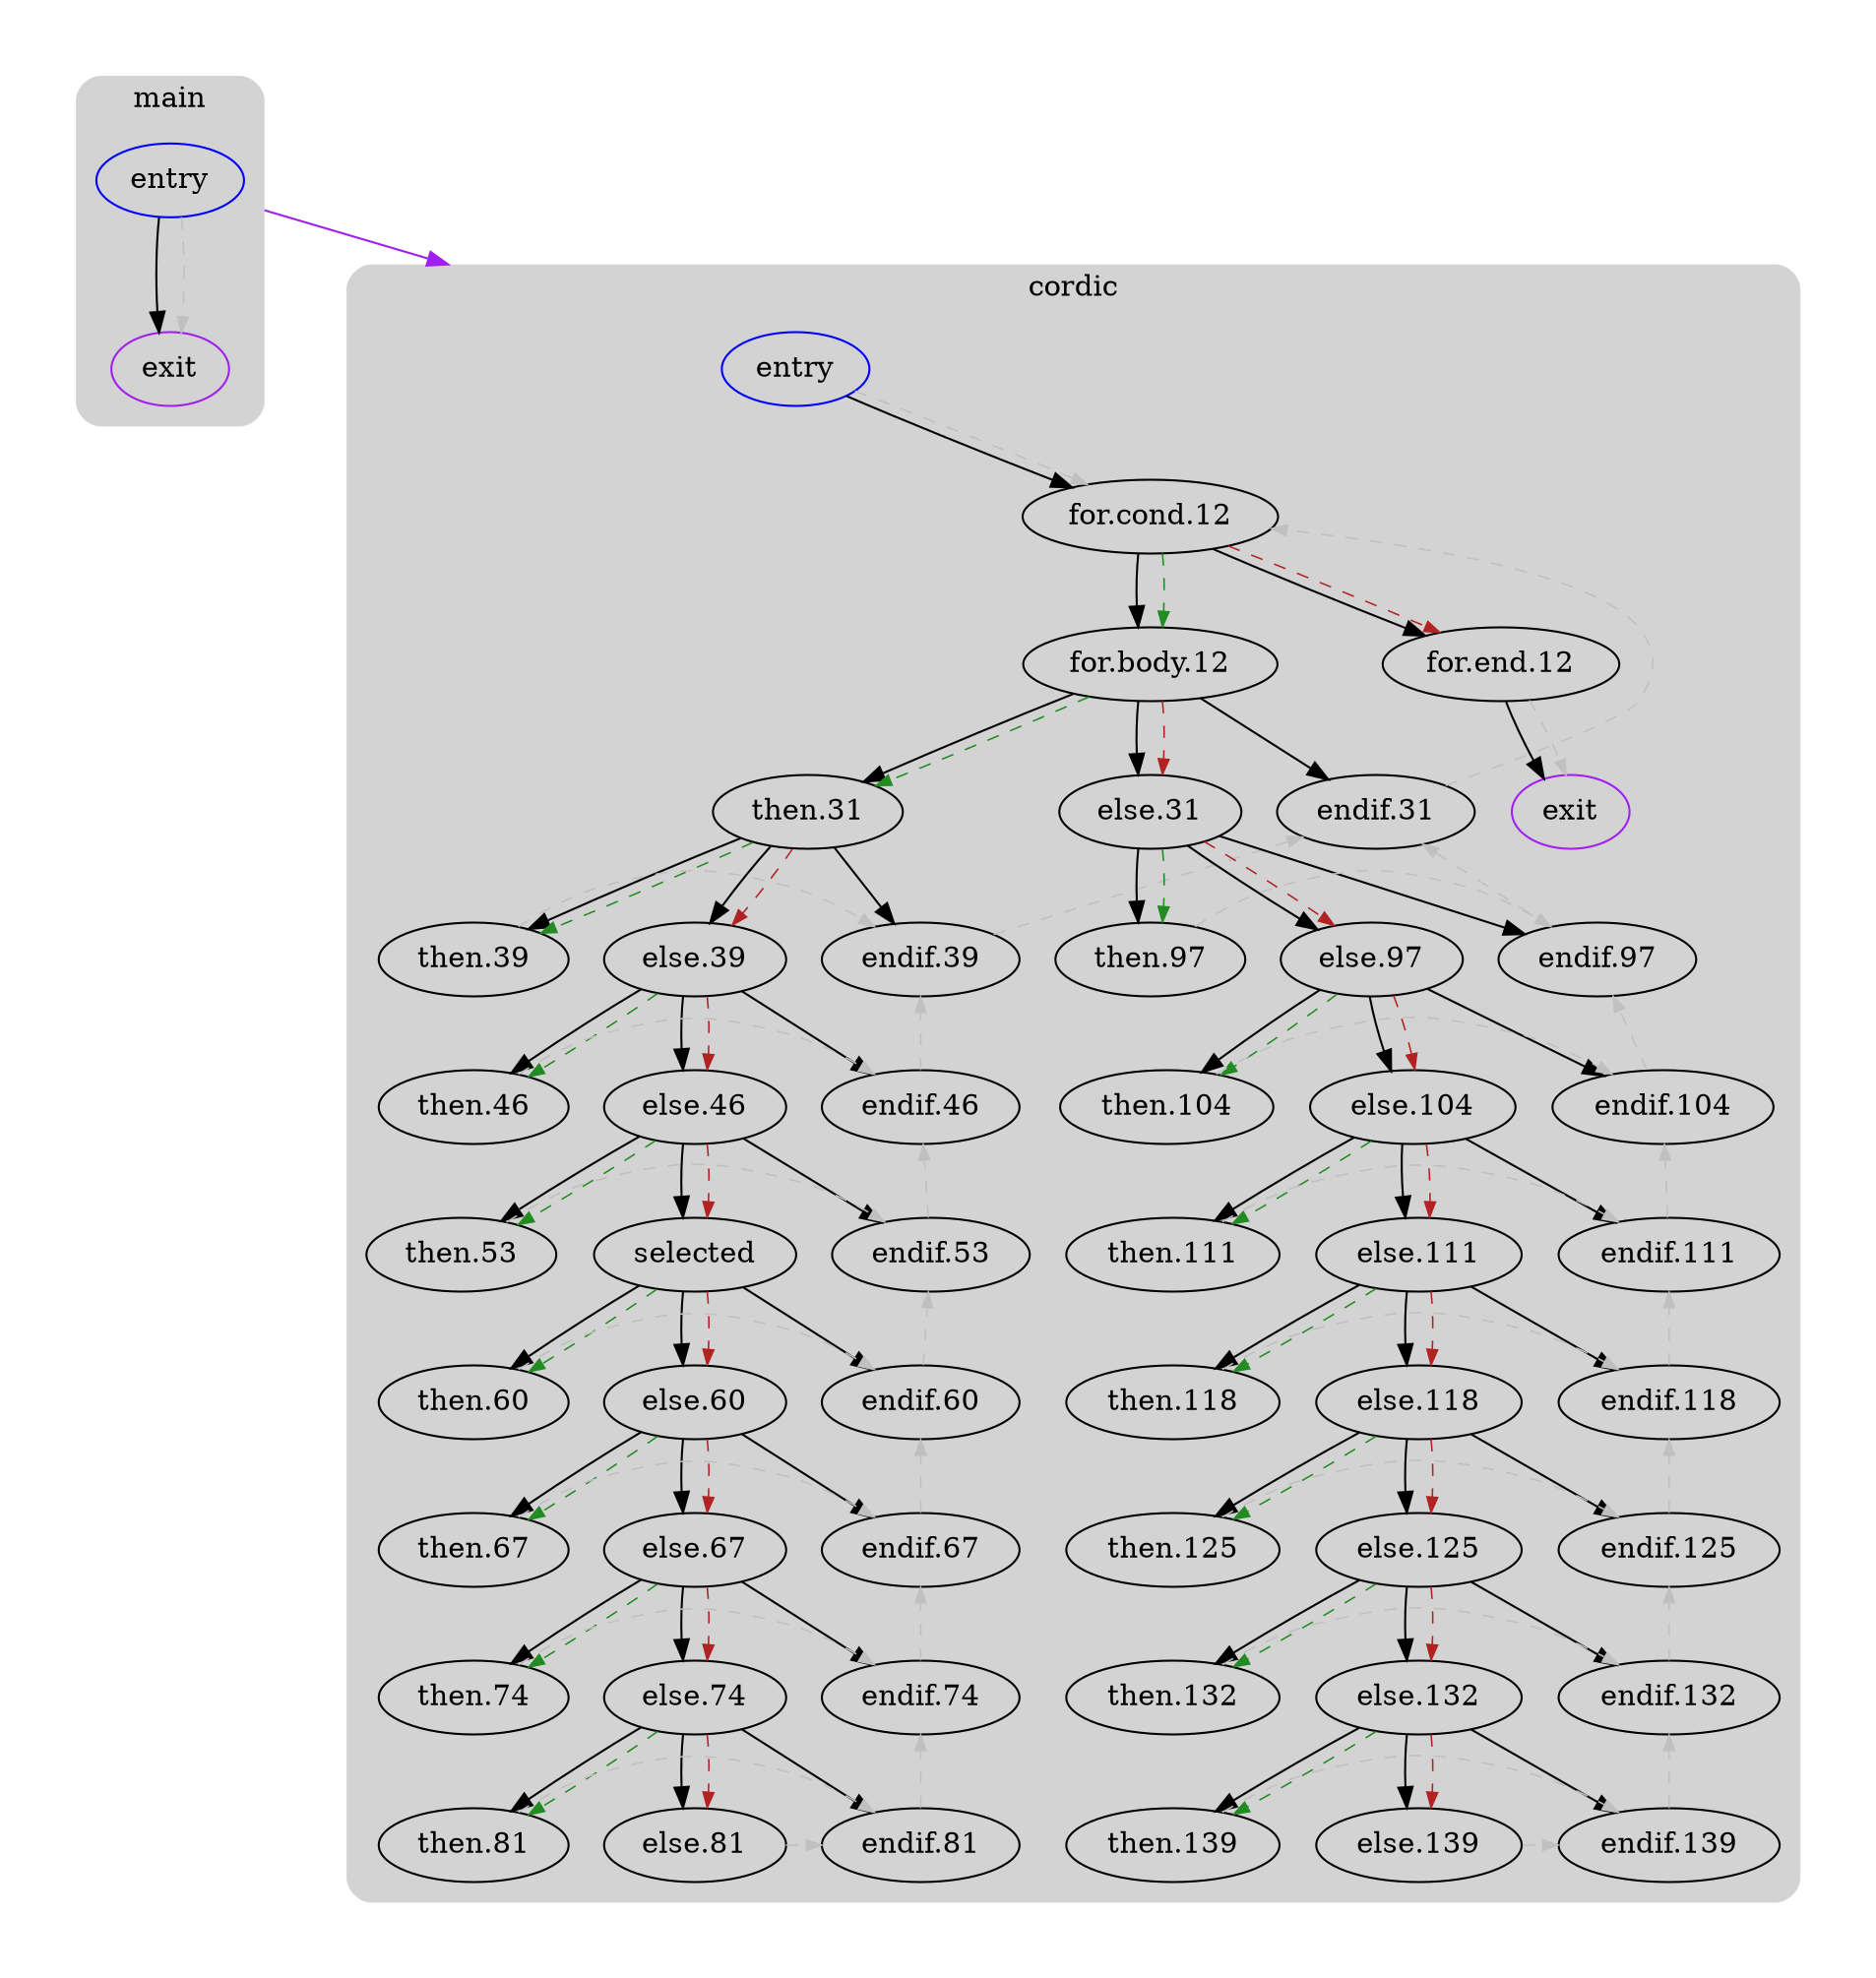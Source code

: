 digraph G {
  compound=true
  subgraph cluster_ {
    peripheries=0
    margin=10
    subgraph cluster_0_wrapper {
      peripheries=0
      margin=15
      subgraph cluster_0 {
        label="main"
        color=darkgray
        style=rounded
        bgcolor=lightgray
        margin=10
        cluster_0_0[label="entry",shape=oval,color=blue,rank=source]
        cluster_0_exit[label=exit,color=purple,rank=sink]
        cluster_0_0 -> cluster_0_exit [color=black]
        cluster_0_0 -> cluster_0_exit [color=gray,style=dashed,constraint=false,penwidth=0.75,arrowsize=0.75]
      }
    }
    subgraph cluster_1_wrapper {
      peripheries=0
      margin=15
      subgraph cluster_1 {
        label="cordic"
        color=darkgray
        style=rounded
        bgcolor=lightgray
        margin=10
        cluster_1_0[label="entry",shape=oval,color=blue,rank=source]
        cluster_1_1[label="for.cond.12",shape=oval]
        cluster_1_2[label="for.body.12",shape=oval]
        cluster_1_3[label="then.31",shape=oval]
        cluster_1_4[label="then.39",shape=oval]
        cluster_1_5[label="else.39",shape=oval]
        cluster_1_6[label="then.46",shape=oval]
        cluster_1_7[label="else.46",shape=oval]
        cluster_1_8[label="then.53",shape=oval]
        cluster_1_9[label="selected",shape=oval]
        cluster_1_10[label="then.60",shape=oval]
        cluster_1_11[label="else.60",shape=oval]
        cluster_1_12[label="then.67",shape=oval]
        cluster_1_13[label="else.67",shape=oval]
        cluster_1_14[label="then.74",shape=oval]
        cluster_1_15[label="else.74",shape=oval]
        cluster_1_16[label="then.81",shape=oval]
        cluster_1_17[label="else.81",shape=oval]
        cluster_1_18[label="endif.81",shape=oval]
        cluster_1_19[label="endif.74",shape=oval]
        cluster_1_20[label="endif.67",shape=oval]
        cluster_1_21[label="endif.60",shape=oval]
        cluster_1_22[label="endif.53",shape=oval]
        cluster_1_23[label="endif.46",shape=oval]
        cluster_1_24[label="endif.39",shape=oval]
        cluster_1_25[label="else.31",shape=oval]
        cluster_1_26[label="then.97",shape=oval]
        cluster_1_27[label="else.97",shape=oval]
        cluster_1_28[label="then.104",shape=oval]
        cluster_1_29[label="else.104",shape=oval]
        cluster_1_30[label="then.111",shape=oval]
        cluster_1_31[label="else.111",shape=oval]
        cluster_1_32[label="then.118",shape=oval]
        cluster_1_33[label="else.118",shape=oval]
        cluster_1_34[label="then.125",shape=oval]
        cluster_1_35[label="else.125",shape=oval]
        cluster_1_36[label="then.132",shape=oval]
        cluster_1_37[label="else.132",shape=oval]
        cluster_1_38[label="then.139",shape=oval]
        cluster_1_39[label="else.139",shape=oval]
        cluster_1_40[label="endif.139",shape=oval]
        cluster_1_41[label="endif.132",shape=oval]
        cluster_1_42[label="endif.125",shape=oval]
        cluster_1_43[label="endif.118",shape=oval]
        cluster_1_44[label="endif.111",shape=oval]
        cluster_1_45[label="endif.104",shape=oval]
        cluster_1_46[label="endif.97",shape=oval]
        cluster_1_47[label="endif.31",shape=oval]
        cluster_1_48[label="for.end.12",shape=oval]
        cluster_1_exit[label=exit,color=purple,rank=sink]
        cluster_1_0 -> cluster_1_1 [color=black]
        cluster_1_1 -> cluster_1_2 [color=black]
        cluster_1_2 -> cluster_1_3 [color=black]
        cluster_1_3 -> cluster_1_4 [color=black]
        cluster_1_3 -> cluster_1_5 [color=black]
        cluster_1_5 -> cluster_1_6 [color=black]
        cluster_1_5 -> cluster_1_7 [color=black]
        cluster_1_7 -> cluster_1_8 [color=black]
        cluster_1_7 -> cluster_1_9 [color=black]
        cluster_1_9 -> cluster_1_10 [color=black]
        cluster_1_9 -> cluster_1_11 [color=black]
        cluster_1_11 -> cluster_1_12 [color=black]
        cluster_1_11 -> cluster_1_13 [color=black]
        cluster_1_13 -> cluster_1_14 [color=black]
        cluster_1_13 -> cluster_1_15 [color=black]
        cluster_1_15 -> cluster_1_16 [color=black]
        cluster_1_15 -> cluster_1_17 [color=black]
        cluster_1_15 -> cluster_1_18 [color=black]
        cluster_1_13 -> cluster_1_19 [color=black]
        cluster_1_11 -> cluster_1_20 [color=black]
        cluster_1_9 -> cluster_1_21 [color=black]
        cluster_1_7 -> cluster_1_22 [color=black]
        cluster_1_5 -> cluster_1_23 [color=black]
        cluster_1_3 -> cluster_1_24 [color=black]
        cluster_1_2 -> cluster_1_25 [color=black]
        cluster_1_25 -> cluster_1_26 [color=black]
        cluster_1_25 -> cluster_1_27 [color=black]
        cluster_1_27 -> cluster_1_28 [color=black]
        cluster_1_27 -> cluster_1_29 [color=black]
        cluster_1_29 -> cluster_1_30 [color=black]
        cluster_1_29 -> cluster_1_31 [color=black]
        cluster_1_31 -> cluster_1_32 [color=black]
        cluster_1_31 -> cluster_1_33 [color=black]
        cluster_1_33 -> cluster_1_34 [color=black]
        cluster_1_33 -> cluster_1_35 [color=black]
        cluster_1_35 -> cluster_1_36 [color=black]
        cluster_1_35 -> cluster_1_37 [color=black]
        cluster_1_37 -> cluster_1_38 [color=black]
        cluster_1_37 -> cluster_1_39 [color=black]
        cluster_1_37 -> cluster_1_40 [color=black]
        cluster_1_35 -> cluster_1_41 [color=black]
        cluster_1_33 -> cluster_1_42 [color=black]
        cluster_1_31 -> cluster_1_43 [color=black]
        cluster_1_29 -> cluster_1_44 [color=black]
        cluster_1_27 -> cluster_1_45 [color=black]
        cluster_1_25 -> cluster_1_46 [color=black]
        cluster_1_2 -> cluster_1_47 [color=black]
        cluster_1_1 -> cluster_1_48 [color=black]
        cluster_1_48 -> cluster_1_exit [color=black]
        cluster_1_0 -> cluster_1_1 [color=gray,style=dashed,constraint=false,penwidth=0.75,arrowsize=0.75]
        cluster_1_1 -> cluster_1_2 [color=forestgreen,style=dashed,constraint=false,penwidth=0.75,arrowsize=0.75]
        cluster_1_1 -> cluster_1_48 [color=firebrick,style=dashed,constraint=false,penwidth=0.75,arrowsize=0.75]
        cluster_1_2 -> cluster_1_3 [color=forestgreen,style=dashed,constraint=false,penwidth=0.75,arrowsize=0.75]
        cluster_1_2 -> cluster_1_25 [color=firebrick,style=dashed,constraint=false,penwidth=0.75,arrowsize=0.75]
        cluster_1_3 -> cluster_1_4 [color=forestgreen,style=dashed,constraint=false,penwidth=0.75,arrowsize=0.75]
        cluster_1_3 -> cluster_1_5 [color=firebrick,style=dashed,constraint=false,penwidth=0.75,arrowsize=0.75]
        cluster_1_4 -> cluster_1_24 [color=gray,style=dashed,constraint=false,penwidth=0.75,arrowsize=0.75]
        cluster_1_5 -> cluster_1_6 [color=forestgreen,style=dashed,constraint=false,penwidth=0.75,arrowsize=0.75]
        cluster_1_5 -> cluster_1_7 [color=firebrick,style=dashed,constraint=false,penwidth=0.75,arrowsize=0.75]
        cluster_1_6 -> cluster_1_23 [color=gray,style=dashed,constraint=false,penwidth=0.75,arrowsize=0.75]
        cluster_1_7 -> cluster_1_8 [color=forestgreen,style=dashed,constraint=false,penwidth=0.75,arrowsize=0.75]
        cluster_1_7 -> cluster_1_9 [color=firebrick,style=dashed,constraint=false,penwidth=0.75,arrowsize=0.75]
        cluster_1_8 -> cluster_1_22 [color=gray,style=dashed,constraint=false,penwidth=0.75,arrowsize=0.75]
        cluster_1_9 -> cluster_1_10 [color=forestgreen,style=dashed,constraint=false,penwidth=0.75,arrowsize=0.75]
        cluster_1_9 -> cluster_1_11 [color=firebrick,style=dashed,constraint=false,penwidth=0.75,arrowsize=0.75]
        cluster_1_10 -> cluster_1_21 [color=gray,style=dashed,constraint=false,penwidth=0.75,arrowsize=0.75]
        cluster_1_11 -> cluster_1_12 [color=forestgreen,style=dashed,constraint=false,penwidth=0.75,arrowsize=0.75]
        cluster_1_11 -> cluster_1_13 [color=firebrick,style=dashed,constraint=false,penwidth=0.75,arrowsize=0.75]
        cluster_1_12 -> cluster_1_20 [color=gray,style=dashed,constraint=false,penwidth=0.75,arrowsize=0.75]
        cluster_1_13 -> cluster_1_14 [color=forestgreen,style=dashed,constraint=false,penwidth=0.75,arrowsize=0.75]
        cluster_1_13 -> cluster_1_15 [color=firebrick,style=dashed,constraint=false,penwidth=0.75,arrowsize=0.75]
        cluster_1_14 -> cluster_1_19 [color=gray,style=dashed,constraint=false,penwidth=0.75,arrowsize=0.75]
        cluster_1_15 -> cluster_1_16 [color=forestgreen,style=dashed,constraint=false,penwidth=0.75,arrowsize=0.75]
        cluster_1_15 -> cluster_1_17 [color=firebrick,style=dashed,constraint=false,penwidth=0.75,arrowsize=0.75]
        cluster_1_16 -> cluster_1_18 [color=gray,style=dashed,constraint=false,penwidth=0.75,arrowsize=0.75]
        cluster_1_17 -> cluster_1_18 [color=gray,style=dashed,constraint=false,penwidth=0.75,arrowsize=0.75]
        cluster_1_18 -> cluster_1_19 [color=gray,style=dashed,constraint=false,penwidth=0.75,arrowsize=0.75]
        cluster_1_19 -> cluster_1_20 [color=gray,style=dashed,constraint=false,penwidth=0.75,arrowsize=0.75]
        cluster_1_20 -> cluster_1_21 [color=gray,style=dashed,constraint=false,penwidth=0.75,arrowsize=0.75]
        cluster_1_21 -> cluster_1_22 [color=gray,style=dashed,constraint=false,penwidth=0.75,arrowsize=0.75]
        cluster_1_22 -> cluster_1_23 [color=gray,style=dashed,constraint=false,penwidth=0.75,arrowsize=0.75]
        cluster_1_23 -> cluster_1_24 [color=gray,style=dashed,constraint=false,penwidth=0.75,arrowsize=0.75]
        cluster_1_24 -> cluster_1_47 [color=gray,style=dashed,constraint=false,penwidth=0.75,arrowsize=0.75]
        cluster_1_25 -> cluster_1_26 [color=forestgreen,style=dashed,constraint=false,penwidth=0.75,arrowsize=0.75]
        cluster_1_25 -> cluster_1_27 [color=firebrick,style=dashed,constraint=false,penwidth=0.75,arrowsize=0.75]
        cluster_1_26 -> cluster_1_46 [color=gray,style=dashed,constraint=false,penwidth=0.75,arrowsize=0.75]
        cluster_1_27 -> cluster_1_28 [color=forestgreen,style=dashed,constraint=false,penwidth=0.75,arrowsize=0.75]
        cluster_1_27 -> cluster_1_29 [color=firebrick,style=dashed,constraint=false,penwidth=0.75,arrowsize=0.75]
        cluster_1_28 -> cluster_1_45 [color=gray,style=dashed,constraint=false,penwidth=0.75,arrowsize=0.75]
        cluster_1_29 -> cluster_1_30 [color=forestgreen,style=dashed,constraint=false,penwidth=0.75,arrowsize=0.75]
        cluster_1_29 -> cluster_1_31 [color=firebrick,style=dashed,constraint=false,penwidth=0.75,arrowsize=0.75]
        cluster_1_30 -> cluster_1_44 [color=gray,style=dashed,constraint=false,penwidth=0.75,arrowsize=0.75]
        cluster_1_31 -> cluster_1_32 [color=forestgreen,style=dashed,constraint=false,penwidth=0.75,arrowsize=0.75]
        cluster_1_31 -> cluster_1_33 [color=firebrick,style=dashed,constraint=false,penwidth=0.75,arrowsize=0.75]
        cluster_1_32 -> cluster_1_43 [color=gray,style=dashed,constraint=false,penwidth=0.75,arrowsize=0.75]
        cluster_1_33 -> cluster_1_34 [color=forestgreen,style=dashed,constraint=false,penwidth=0.75,arrowsize=0.75]
        cluster_1_33 -> cluster_1_35 [color=firebrick,style=dashed,constraint=false,penwidth=0.75,arrowsize=0.75]
        cluster_1_34 -> cluster_1_42 [color=gray,style=dashed,constraint=false,penwidth=0.75,arrowsize=0.75]
        cluster_1_35 -> cluster_1_36 [color=forestgreen,style=dashed,constraint=false,penwidth=0.75,arrowsize=0.75]
        cluster_1_35 -> cluster_1_37 [color=firebrick,style=dashed,constraint=false,penwidth=0.75,arrowsize=0.75]
        cluster_1_36 -> cluster_1_41 [color=gray,style=dashed,constraint=false,penwidth=0.75,arrowsize=0.75]
        cluster_1_37 -> cluster_1_38 [color=forestgreen,style=dashed,constraint=false,penwidth=0.75,arrowsize=0.75]
        cluster_1_37 -> cluster_1_39 [color=firebrick,style=dashed,constraint=false,penwidth=0.75,arrowsize=0.75]
        cluster_1_38 -> cluster_1_40 [color=gray,style=dashed,constraint=false,penwidth=0.75,arrowsize=0.75]
        cluster_1_39 -> cluster_1_40 [color=gray,style=dashed,constraint=false,penwidth=0.75,arrowsize=0.75]
        cluster_1_40 -> cluster_1_41 [color=gray,style=dashed,constraint=false,penwidth=0.75,arrowsize=0.75]
        cluster_1_41 -> cluster_1_42 [color=gray,style=dashed,constraint=false,penwidth=0.75,arrowsize=0.75]
        cluster_1_42 -> cluster_1_43 [color=gray,style=dashed,constraint=false,penwidth=0.75,arrowsize=0.75]
        cluster_1_43 -> cluster_1_44 [color=gray,style=dashed,constraint=false,penwidth=0.75,arrowsize=0.75]
        cluster_1_44 -> cluster_1_45 [color=gray,style=dashed,constraint=false,penwidth=0.75,arrowsize=0.75]
        cluster_1_45 -> cluster_1_46 [color=gray,style=dashed,constraint=false,penwidth=0.75,arrowsize=0.75]
        cluster_1_46 -> cluster_1_47 [color=gray,style=dashed,constraint=false,penwidth=0.75,arrowsize=0.75]
        cluster_1_47 -> cluster_1_1 [color=gray,style=dashed,constraint=false,penwidth=0.75,arrowsize=0.75]
        cluster_1_48 -> cluster_1_exit [color=gray,style=dashed,constraint=false,penwidth=0.75,arrowsize=0.75]
      }
    }
    cluster_0_0 -> cluster_1_0 [color=purple,lhead=cluster_1,ltail=cluster_0]
  }
}

